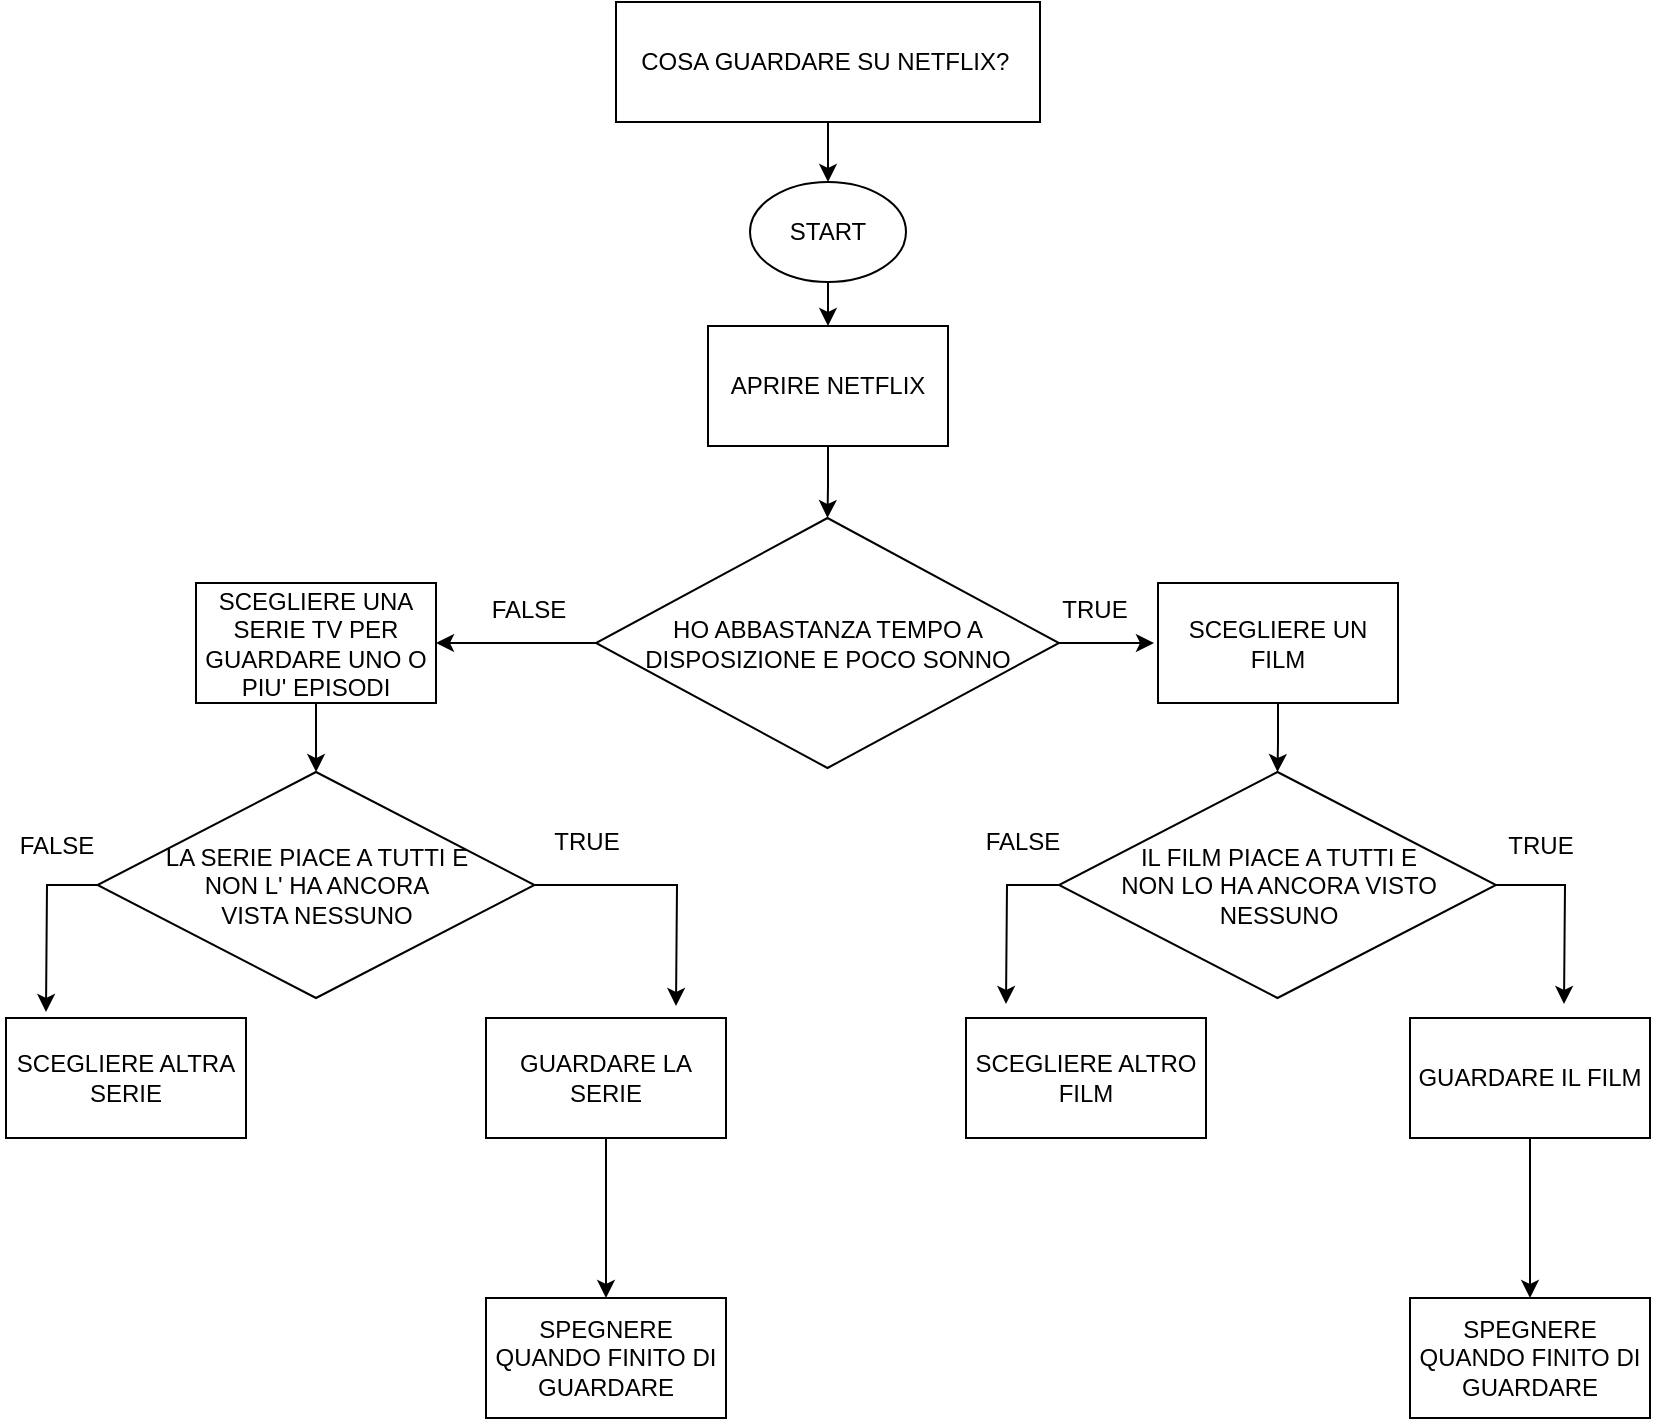 <mxfile version="20.4.1" type="device"><diagram id="1r7KxH89R_xEAfdYBbZr" name="Pagina-1"><mxGraphModel dx="946" dy="614" grid="0" gridSize="10" guides="1" tooltips="1" connect="1" arrows="1" fold="1" page="1" pageScale="1" pageWidth="827" pageHeight="1169" math="0" shadow="0"><root><mxCell id="0"/><mxCell id="1" parent="0"/><mxCell id="p3HFVEUztS_FeS1bg7ZM-5" value="" style="edgeStyle=orthogonalEdgeStyle;rounded=0;orthogonalLoop=1;jettySize=auto;html=1;" edge="1" parent="1" source="p3HFVEUztS_FeS1bg7ZM-1" target="p3HFVEUztS_FeS1bg7ZM-2"><mxGeometry relative="1" as="geometry"/></mxCell><mxCell id="p3HFVEUztS_FeS1bg7ZM-1" value="COSA GUARDARE SU NETFLIX?&lt;span style=&quot;white-space: pre;&quot;&gt;&#9;&lt;/span&gt;" style="rounded=0;whiteSpace=wrap;html=1;" vertex="1" parent="1"><mxGeometry x="308" y="12" width="212" height="60" as="geometry"/></mxCell><mxCell id="p3HFVEUztS_FeS1bg7ZM-9" value="" style="edgeStyle=orthogonalEdgeStyle;rounded=0;orthogonalLoop=1;jettySize=auto;html=1;" edge="1" parent="1" source="p3HFVEUztS_FeS1bg7ZM-2" target="p3HFVEUztS_FeS1bg7ZM-8"><mxGeometry relative="1" as="geometry"/></mxCell><mxCell id="p3HFVEUztS_FeS1bg7ZM-2" value="START" style="ellipse;whiteSpace=wrap;html=1;" vertex="1" parent="1"><mxGeometry x="375" y="102" width="78" height="50" as="geometry"/></mxCell><mxCell id="p3HFVEUztS_FeS1bg7ZM-14" value="" style="edgeStyle=orthogonalEdgeStyle;rounded=0;orthogonalLoop=1;jettySize=auto;html=1;" edge="1" parent="1" source="p3HFVEUztS_FeS1bg7ZM-8" target="p3HFVEUztS_FeS1bg7ZM-12"><mxGeometry relative="1" as="geometry"/></mxCell><mxCell id="p3HFVEUztS_FeS1bg7ZM-8" value="APRIRE NETFLIX" style="rounded=0;whiteSpace=wrap;html=1;" vertex="1" parent="1"><mxGeometry x="354" y="174" width="120" height="60" as="geometry"/></mxCell><mxCell id="p3HFVEUztS_FeS1bg7ZM-16" value="" style="edgeStyle=orthogonalEdgeStyle;rounded=0;orthogonalLoop=1;jettySize=auto;html=1;" edge="1" parent="1" source="p3HFVEUztS_FeS1bg7ZM-12" target="p3HFVEUztS_FeS1bg7ZM-15"><mxGeometry relative="1" as="geometry"/></mxCell><mxCell id="p3HFVEUztS_FeS1bg7ZM-18" value="" style="edgeStyle=orthogonalEdgeStyle;rounded=0;orthogonalLoop=1;jettySize=auto;html=1;" edge="1" parent="1" source="p3HFVEUztS_FeS1bg7ZM-12"><mxGeometry relative="1" as="geometry"><mxPoint x="577" y="332.5" as="targetPoint"/></mxGeometry></mxCell><mxCell id="p3HFVEUztS_FeS1bg7ZM-12" value="HO ABBASTANZA TEMPO A DISPOSIZIONE E POCO SONNO" style="rhombus;whiteSpace=wrap;html=1;" vertex="1" parent="1"><mxGeometry x="298" y="270" width="231.5" height="125" as="geometry"/></mxCell><mxCell id="p3HFVEUztS_FeS1bg7ZM-25" value="" style="edgeStyle=orthogonalEdgeStyle;rounded=0;orthogonalLoop=1;jettySize=auto;html=1;" edge="1" parent="1" source="p3HFVEUztS_FeS1bg7ZM-15" target="p3HFVEUztS_FeS1bg7ZM-24"><mxGeometry relative="1" as="geometry"/></mxCell><mxCell id="p3HFVEUztS_FeS1bg7ZM-15" value="SCEGLIERE UNA SERIE TV PER GUARDARE UNO O PIU' EPISODI" style="whiteSpace=wrap;html=1;" vertex="1" parent="1"><mxGeometry x="98" y="302.5" width="120" height="60" as="geometry"/></mxCell><mxCell id="p3HFVEUztS_FeS1bg7ZM-23" value="" style="edgeStyle=orthogonalEdgeStyle;rounded=0;orthogonalLoop=1;jettySize=auto;html=1;" edge="1" parent="1" source="p3HFVEUztS_FeS1bg7ZM-20" target="p3HFVEUztS_FeS1bg7ZM-22"><mxGeometry relative="1" as="geometry"/></mxCell><mxCell id="p3HFVEUztS_FeS1bg7ZM-20" value="SCEGLIERE UN FILM" style="rounded=0;whiteSpace=wrap;html=1;" vertex="1" parent="1"><mxGeometry x="579" y="302.5" width="120" height="60" as="geometry"/></mxCell><mxCell id="p3HFVEUztS_FeS1bg7ZM-34" value="" style="edgeStyle=orthogonalEdgeStyle;rounded=0;orthogonalLoop=1;jettySize=auto;html=1;" edge="1" parent="1" source="p3HFVEUztS_FeS1bg7ZM-22"><mxGeometry relative="1" as="geometry"><mxPoint x="782" y="513" as="targetPoint"/></mxGeometry></mxCell><mxCell id="p3HFVEUztS_FeS1bg7ZM-38" value="" style="edgeStyle=orthogonalEdgeStyle;rounded=0;orthogonalLoop=1;jettySize=auto;html=1;" edge="1" parent="1" source="p3HFVEUztS_FeS1bg7ZM-22"><mxGeometry relative="1" as="geometry"><mxPoint x="503" y="513" as="targetPoint"/></mxGeometry></mxCell><mxCell id="p3HFVEUztS_FeS1bg7ZM-22" value="IL FILM PIACE A TUTTI E &lt;br&gt;NON LO HA ANCORA VISTO NESSUNO" style="rhombus;whiteSpace=wrap;html=1;" vertex="1" parent="1"><mxGeometry x="529.5" y="397" width="218.5" height="113" as="geometry"/></mxCell><mxCell id="p3HFVEUztS_FeS1bg7ZM-47" value="" style="edgeStyle=orthogonalEdgeStyle;rounded=0;orthogonalLoop=1;jettySize=auto;html=1;" edge="1" parent="1" source="p3HFVEUztS_FeS1bg7ZM-24"><mxGeometry relative="1" as="geometry"><mxPoint x="338" y="514" as="targetPoint"/></mxGeometry></mxCell><mxCell id="p3HFVEUztS_FeS1bg7ZM-53" value="" style="edgeStyle=orthogonalEdgeStyle;rounded=0;orthogonalLoop=1;jettySize=auto;html=1;" edge="1" parent="1" source="p3HFVEUztS_FeS1bg7ZM-24"><mxGeometry relative="1" as="geometry"><mxPoint x="23" y="517" as="targetPoint"/></mxGeometry></mxCell><mxCell id="p3HFVEUztS_FeS1bg7ZM-24" value="LA SERIE PIACE A TUTTI E &lt;br&gt;NON L' HA ANCORA &lt;br&gt;VISTA NESSUNO" style="rhombus;whiteSpace=wrap;html=1;" vertex="1" parent="1"><mxGeometry x="48.75" y="397" width="218.5" height="113" as="geometry"/></mxCell><mxCell id="p3HFVEUztS_FeS1bg7ZM-60" value="" style="edgeStyle=orthogonalEdgeStyle;rounded=0;orthogonalLoop=1;jettySize=auto;html=1;" edge="1" parent="1" source="p3HFVEUztS_FeS1bg7ZM-26" target="p3HFVEUztS_FeS1bg7ZM-59"><mxGeometry relative="1" as="geometry"/></mxCell><mxCell id="p3HFVEUztS_FeS1bg7ZM-26" value="GUARDARE LA SERIE" style="rounded=0;whiteSpace=wrap;html=1;" vertex="1" parent="1"><mxGeometry x="243" y="520" width="120" height="60" as="geometry"/></mxCell><mxCell id="p3HFVEUztS_FeS1bg7ZM-27" value="SCEGLIERE ALTRA SERIE" style="rounded=0;whiteSpace=wrap;html=1;" vertex="1" parent="1"><mxGeometry x="3" y="520" width="120" height="60" as="geometry"/></mxCell><mxCell id="p3HFVEUztS_FeS1bg7ZM-29" value="SCEGLIERE ALTRO FILM" style="rounded=0;whiteSpace=wrap;html=1;" vertex="1" parent="1"><mxGeometry x="483" y="520" width="120" height="60" as="geometry"/></mxCell><mxCell id="p3HFVEUztS_FeS1bg7ZM-63" value="" style="edgeStyle=orthogonalEdgeStyle;rounded=0;orthogonalLoop=1;jettySize=auto;html=1;" edge="1" parent="1" source="p3HFVEUztS_FeS1bg7ZM-30" target="p3HFVEUztS_FeS1bg7ZM-62"><mxGeometry relative="1" as="geometry"/></mxCell><mxCell id="p3HFVEUztS_FeS1bg7ZM-30" value="GUARDARE IL FILM" style="rounded=0;whiteSpace=wrap;html=1;" vertex="1" parent="1"><mxGeometry x="705" y="520" width="120" height="60" as="geometry"/></mxCell><mxCell id="p3HFVEUztS_FeS1bg7ZM-48" value="FALSE" style="text;html=1;align=center;verticalAlign=middle;resizable=0;points=[];autosize=1;strokeColor=none;fillColor=none;" vertex="1" parent="1"><mxGeometry x="236" y="303" width="55" height="26" as="geometry"/></mxCell><mxCell id="p3HFVEUztS_FeS1bg7ZM-49" value="TRUE" style="text;html=1;align=center;verticalAlign=middle;resizable=0;points=[];autosize=1;strokeColor=none;fillColor=none;" vertex="1" parent="1"><mxGeometry x="521" y="303" width="51" height="26" as="geometry"/></mxCell><mxCell id="p3HFVEUztS_FeS1bg7ZM-54" value="TRUE" style="text;html=1;align=center;verticalAlign=middle;resizable=0;points=[];autosize=1;strokeColor=none;fillColor=none;" vertex="1" parent="1"><mxGeometry x="267.25" y="419" width="51" height="26" as="geometry"/></mxCell><mxCell id="p3HFVEUztS_FeS1bg7ZM-56" value="TRUE" style="text;html=1;align=center;verticalAlign=middle;resizable=0;points=[];autosize=1;strokeColor=none;fillColor=none;" vertex="1" parent="1"><mxGeometry x="744" y="421" width="51" height="26" as="geometry"/></mxCell><mxCell id="p3HFVEUztS_FeS1bg7ZM-57" value="FALSE" style="text;html=1;align=center;verticalAlign=middle;resizable=0;points=[];autosize=1;strokeColor=none;fillColor=none;" vertex="1" parent="1"><mxGeometry x="483" y="419" width="55" height="26" as="geometry"/></mxCell><mxCell id="p3HFVEUztS_FeS1bg7ZM-58" value="FALSE" style="text;html=1;align=center;verticalAlign=middle;resizable=0;points=[];autosize=1;strokeColor=none;fillColor=none;" vertex="1" parent="1"><mxGeometry y="421" width="55" height="26" as="geometry"/></mxCell><mxCell id="p3HFVEUztS_FeS1bg7ZM-59" value="SPEGNERE QUANDO FINITO DI GUARDARE" style="whiteSpace=wrap;html=1;rounded=0;" vertex="1" parent="1"><mxGeometry x="243" y="660" width="120" height="60" as="geometry"/></mxCell><mxCell id="p3HFVEUztS_FeS1bg7ZM-62" value="SPEGNERE QUANDO FINITO DI GUARDARE" style="whiteSpace=wrap;html=1;rounded=0;" vertex="1" parent="1"><mxGeometry x="705" y="660" width="120" height="60" as="geometry"/></mxCell></root></mxGraphModel></diagram></mxfile>
